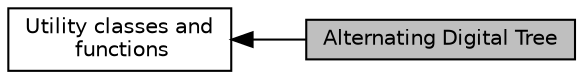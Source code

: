 digraph "Alternating Digital Tree"
{
  edge [fontname="Helvetica",fontsize="10",labelfontname="Helvetica",labelfontsize="10"];
  node [fontname="Helvetica",fontsize="10",shape=box];
  rankdir=LR;
  Node2 [label="Utility classes and\l functions",height=0.2,width=0.4,color="black", fillcolor="white", style="filled",URL="$group__Toolboxes.html",tooltip="Several classes and functions that implement common operations."];
  Node1 [label="Alternating Digital Tree",height=0.2,width=0.4,color="black", fillcolor="grey75", style="filled", fontcolor="black",tooltip="Tree-based searches (minimum distance, containment, etc.)."];
  Node2->Node1 [shape=plaintext, dir="back", style="solid"];
}
